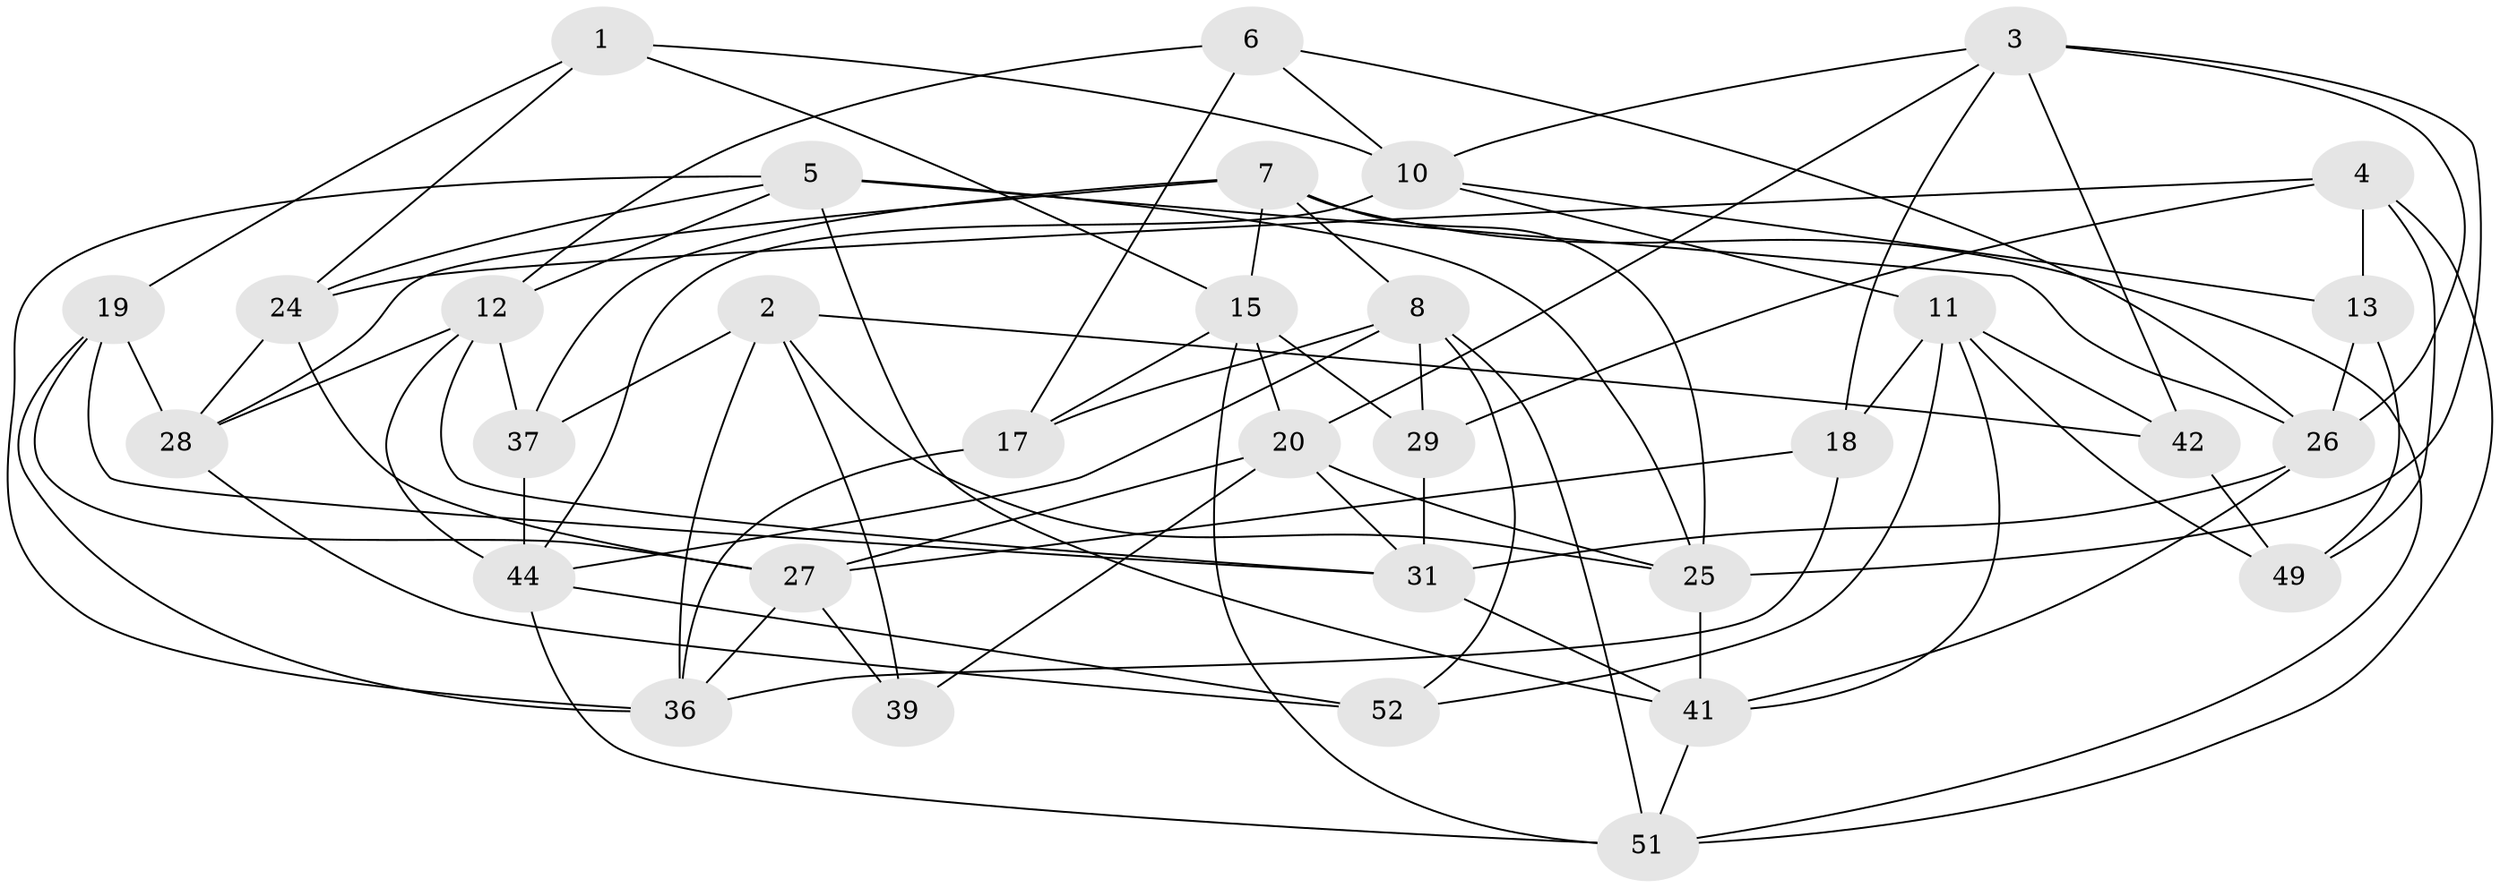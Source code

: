 // original degree distribution, {4: 1.0}
// Generated by graph-tools (version 1.1) at 2025/11/02/27/25 16:11:49]
// undirected, 33 vertices, 85 edges
graph export_dot {
graph [start="1"]
  node [color=gray90,style=filled];
  1;
  2 [super="+40"];
  3 [super="+30"];
  4 [super="+54"];
  5 [super="+16"];
  6;
  7 [super="+23"];
  8 [super="+9"];
  10 [super="+47"];
  11 [super="+14"];
  12 [super="+38"];
  13;
  15 [super="+33"];
  17;
  18;
  19 [super="+22"];
  20 [super="+21"];
  24 [super="+50"];
  25 [super="+34"];
  26 [super="+35"];
  27 [super="+32"];
  28 [super="+46"];
  29;
  31 [super="+55"];
  36 [super="+43"];
  37;
  39;
  41 [super="+45"];
  42;
  44 [super="+48"];
  49;
  51 [super="+53"];
  52;
  1 -- 15;
  1 -- 10;
  1 -- 19;
  1 -- 24;
  2 -- 39 [weight=2];
  2 -- 42;
  2 -- 37;
  2 -- 25;
  2 -- 36;
  3 -- 10;
  3 -- 26;
  3 -- 25;
  3 -- 18;
  3 -- 42;
  3 -- 20;
  4 -- 29;
  4 -- 13;
  4 -- 24 [weight=2];
  4 -- 49;
  4 -- 51;
  5 -- 12;
  5 -- 24;
  5 -- 26;
  5 -- 41;
  5 -- 36;
  5 -- 25;
  6 -- 17;
  6 -- 12;
  6 -- 26;
  6 -- 10;
  7 -- 15;
  7 -- 8;
  7 -- 37;
  7 -- 25;
  7 -- 51;
  7 -- 28;
  8 -- 29;
  8 -- 17;
  8 -- 51;
  8 -- 52;
  8 -- 44;
  10 -- 13;
  10 -- 44;
  10 -- 11;
  11 -- 42;
  11 -- 52;
  11 -- 41;
  11 -- 18;
  11 -- 49;
  12 -- 37;
  12 -- 28;
  12 -- 44;
  12 -- 31;
  13 -- 49;
  13 -- 26;
  15 -- 17;
  15 -- 29;
  15 -- 20;
  15 -- 51;
  17 -- 36;
  18 -- 36;
  18 -- 27;
  19 -- 27;
  19 -- 28 [weight=2];
  19 -- 36;
  19 -- 31;
  20 -- 25;
  20 -- 31;
  20 -- 39;
  20 -- 27;
  24 -- 27;
  24 -- 28;
  25 -- 41;
  26 -- 41;
  26 -- 31;
  27 -- 36;
  27 -- 39;
  28 -- 52;
  29 -- 31;
  31 -- 41;
  37 -- 44;
  41 -- 51;
  42 -- 49;
  44 -- 51;
  44 -- 52;
}
